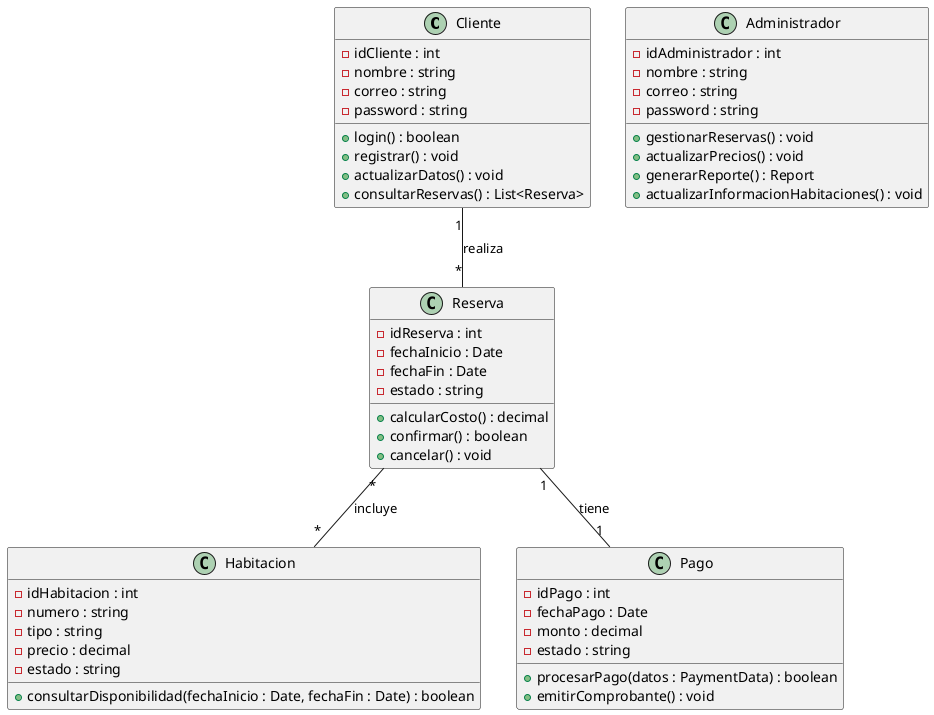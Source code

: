 @startuml
' Clase Cliente
class Cliente {
  - idCliente : int
  - nombre : string
  - correo : string
  - password : string
  + login() : boolean
  + registrar() : void
  + actualizarDatos() : void
  + consultarReservas() : List<Reserva>
}

' Clase Reserva
class Reserva {
  - idReserva : int
  - fechaInicio : Date
  - fechaFin : Date
  - estado : string
  + calcularCosto() : decimal
  + confirmar() : boolean
  + cancelar() : void
}

' Clase Habitacion
class Habitacion {
  - idHabitacion : int
  - numero : string
  - tipo : string
  - precio : decimal
  - estado : string
  + consultarDisponibilidad(fechaInicio : Date, fechaFin : Date) : boolean
}

' Clase Pago
class Pago {
  - idPago : int
  - fechaPago : Date
  - monto : decimal
  - estado : string
  + procesarPago(datos : PaymentData) : boolean
  + emitirComprobante() : void
}

' Clase Administrador
class Administrador {
  - idAdministrador : int
  - nombre : string
  - correo : string
  - password : string
  + gestionarReservas() : void
  + actualizarPrecios() : void
  + generarReporte() : Report
  + actualizarInformacionHabitaciones() : void
}

' Relaciones entre clases
Cliente "1" -- "*" Reserva : realiza
Reserva "1" -- "1" Pago : tiene
Reserva "*" -- "*" Habitacion : incluye

@enduml